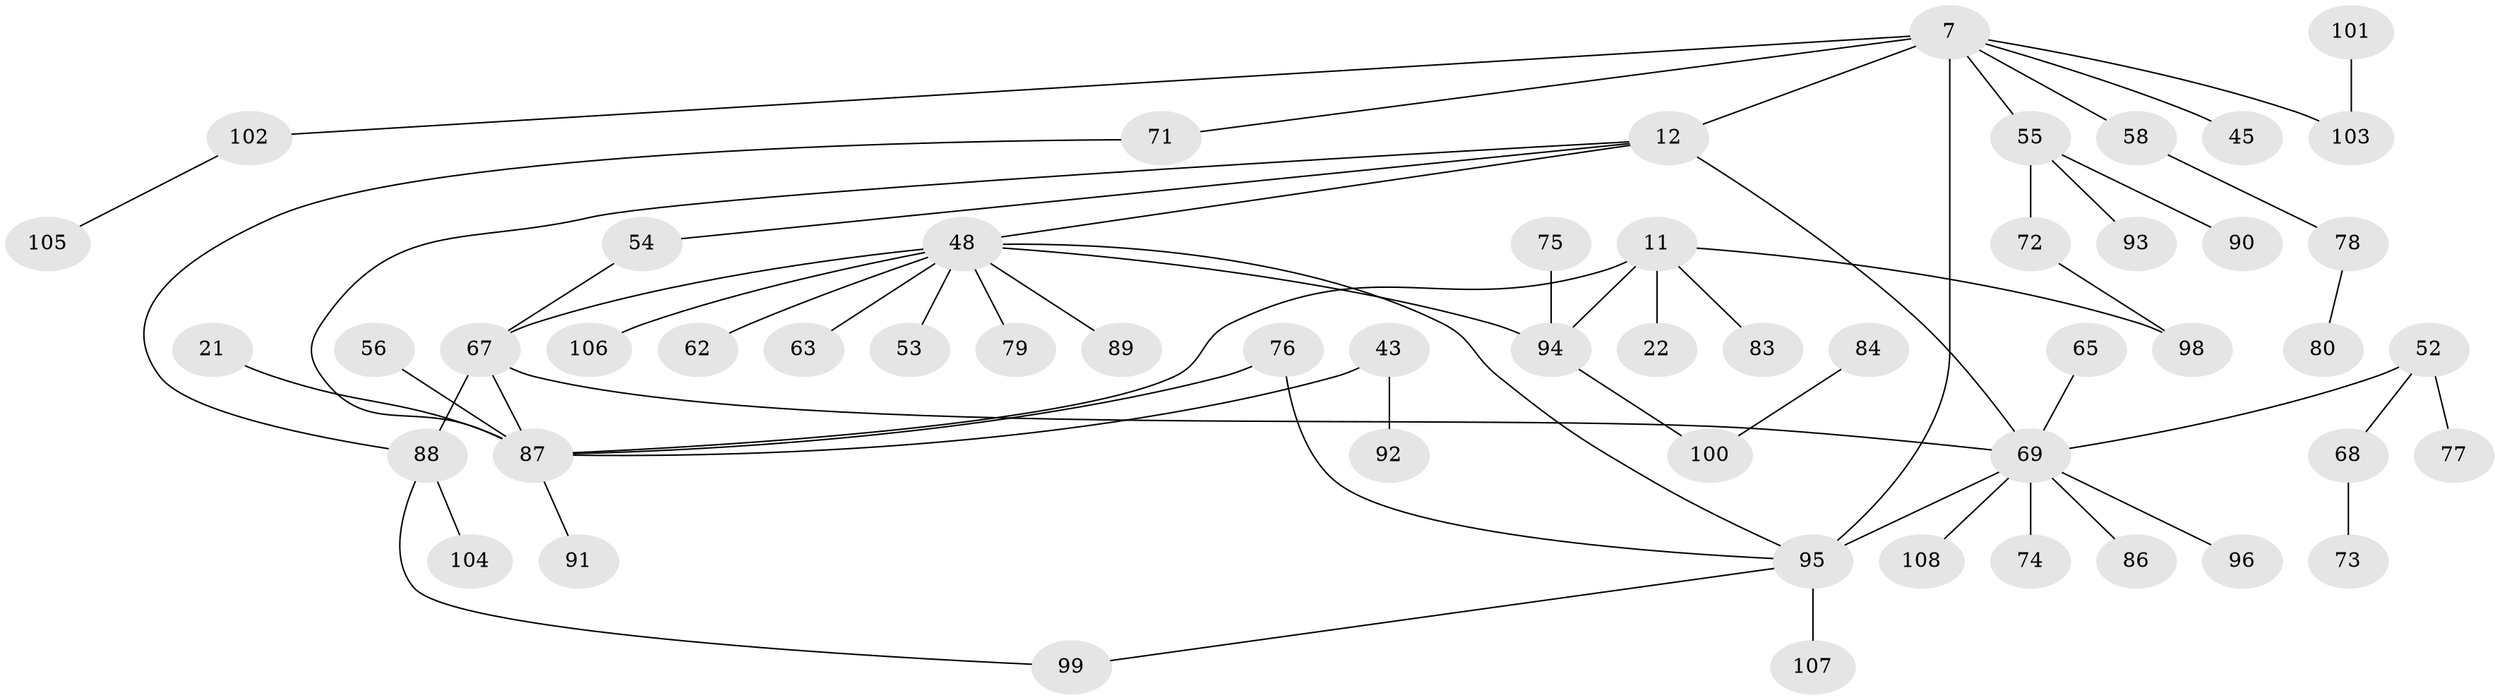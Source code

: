 // original degree distribution, {7: 0.018518518518518517, 5: 0.05555555555555555, 3: 0.1574074074074074, 1: 0.39814814814814814, 4: 0.05555555555555555, 10: 0.009259259259259259, 6: 0.018518518518518517, 2: 0.28703703703703703}
// Generated by graph-tools (version 1.1) at 2025/42/03/09/25 04:42:50]
// undirected, 54 vertices, 63 edges
graph export_dot {
graph [start="1"]
  node [color=gray90,style=filled];
  7;
  11;
  12 [super="+2"];
  21;
  22;
  43;
  45;
  48 [super="+18+19+42+47"];
  52 [super="+32+38"];
  53;
  54;
  55 [super="+27+31+40+49"];
  56;
  58;
  62;
  63;
  65;
  67 [super="+50+51"];
  68 [super="+39"];
  69 [super="+8+5+20+41"];
  71;
  72;
  73;
  74;
  75;
  76;
  77;
  78;
  79;
  80;
  83;
  84;
  86;
  87 [super="+82+46+81"];
  88 [super="+35+57+85"];
  89;
  90;
  91;
  92;
  93;
  94 [super="+15"];
  95 [super="+44+61+64+33"];
  96;
  98 [super="+13+24"];
  99 [super="+97"];
  100 [super="+66"];
  101;
  102;
  103 [super="+37"];
  104;
  105;
  106;
  107;
  108 [super="+29"];
  7 -- 12 [weight=2];
  7 -- 45;
  7 -- 58;
  7 -- 71;
  7 -- 102;
  7 -- 55;
  7 -- 103;
  7 -- 95 [weight=2];
  11 -- 22;
  11 -- 83;
  11 -- 94 [weight=2];
  11 -- 98;
  11 -- 87;
  12 -- 54;
  12 -- 69;
  12 -- 87;
  12 -- 48;
  21 -- 87;
  43 -- 92;
  43 -- 87;
  48 -- 53;
  48 -- 89;
  48 -- 62;
  48 -- 63;
  48 -- 67;
  48 -- 79;
  48 -- 106;
  48 -- 94;
  48 -- 95;
  52 -- 69;
  52 -- 77;
  52 -- 68;
  54 -- 67;
  55 -- 90;
  55 -- 93;
  55 -- 72;
  56 -- 87;
  58 -- 78;
  65 -- 69;
  67 -- 88 [weight=2];
  67 -- 69;
  67 -- 87 [weight=2];
  68 -- 73;
  69 -- 86;
  69 -- 96;
  69 -- 74;
  69 -- 95 [weight=2];
  69 -- 108;
  71 -- 88;
  72 -- 98;
  75 -- 94;
  76 -- 95;
  76 -- 87;
  78 -- 80;
  84 -- 100;
  87 -- 91;
  88 -- 104;
  88 -- 99;
  94 -- 100;
  95 -- 107;
  95 -- 99;
  101 -- 103;
  102 -- 105;
}
